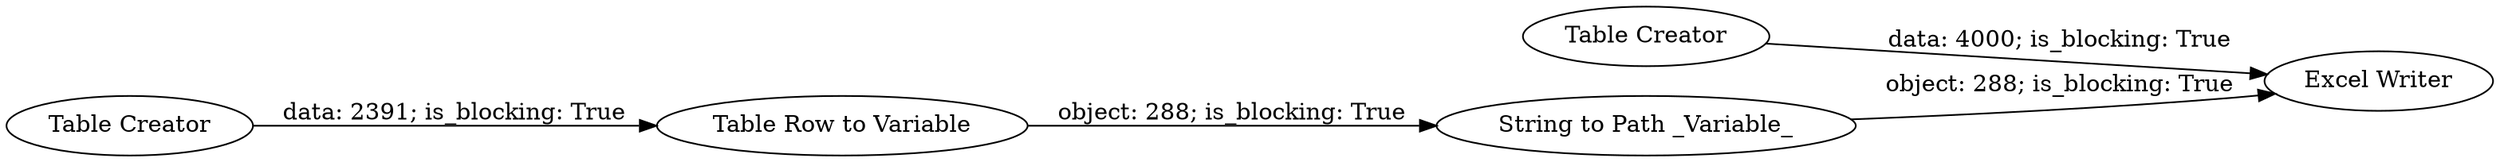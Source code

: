 digraph {
	"6712416970364140572_8" [label="String to Path _Variable_"]
	"6712416970364140572_5" [label="Excel Writer"]
	"6712416970364140572_11" [label="Table Creator"]
	"6712416970364140572_9" [label="Table Row to Variable"]
	"6712416970364140572_12" [label="Table Creator"]
	"6712416970364140572_8" -> "6712416970364140572_5" [label="object: 288; is_blocking: True"]
	"6712416970364140572_12" -> "6712416970364140572_9" [label="data: 2391; is_blocking: True"]
	"6712416970364140572_11" -> "6712416970364140572_5" [label="data: 4000; is_blocking: True"]
	"6712416970364140572_9" -> "6712416970364140572_8" [label="object: 288; is_blocking: True"]
	rankdir=LR
}
